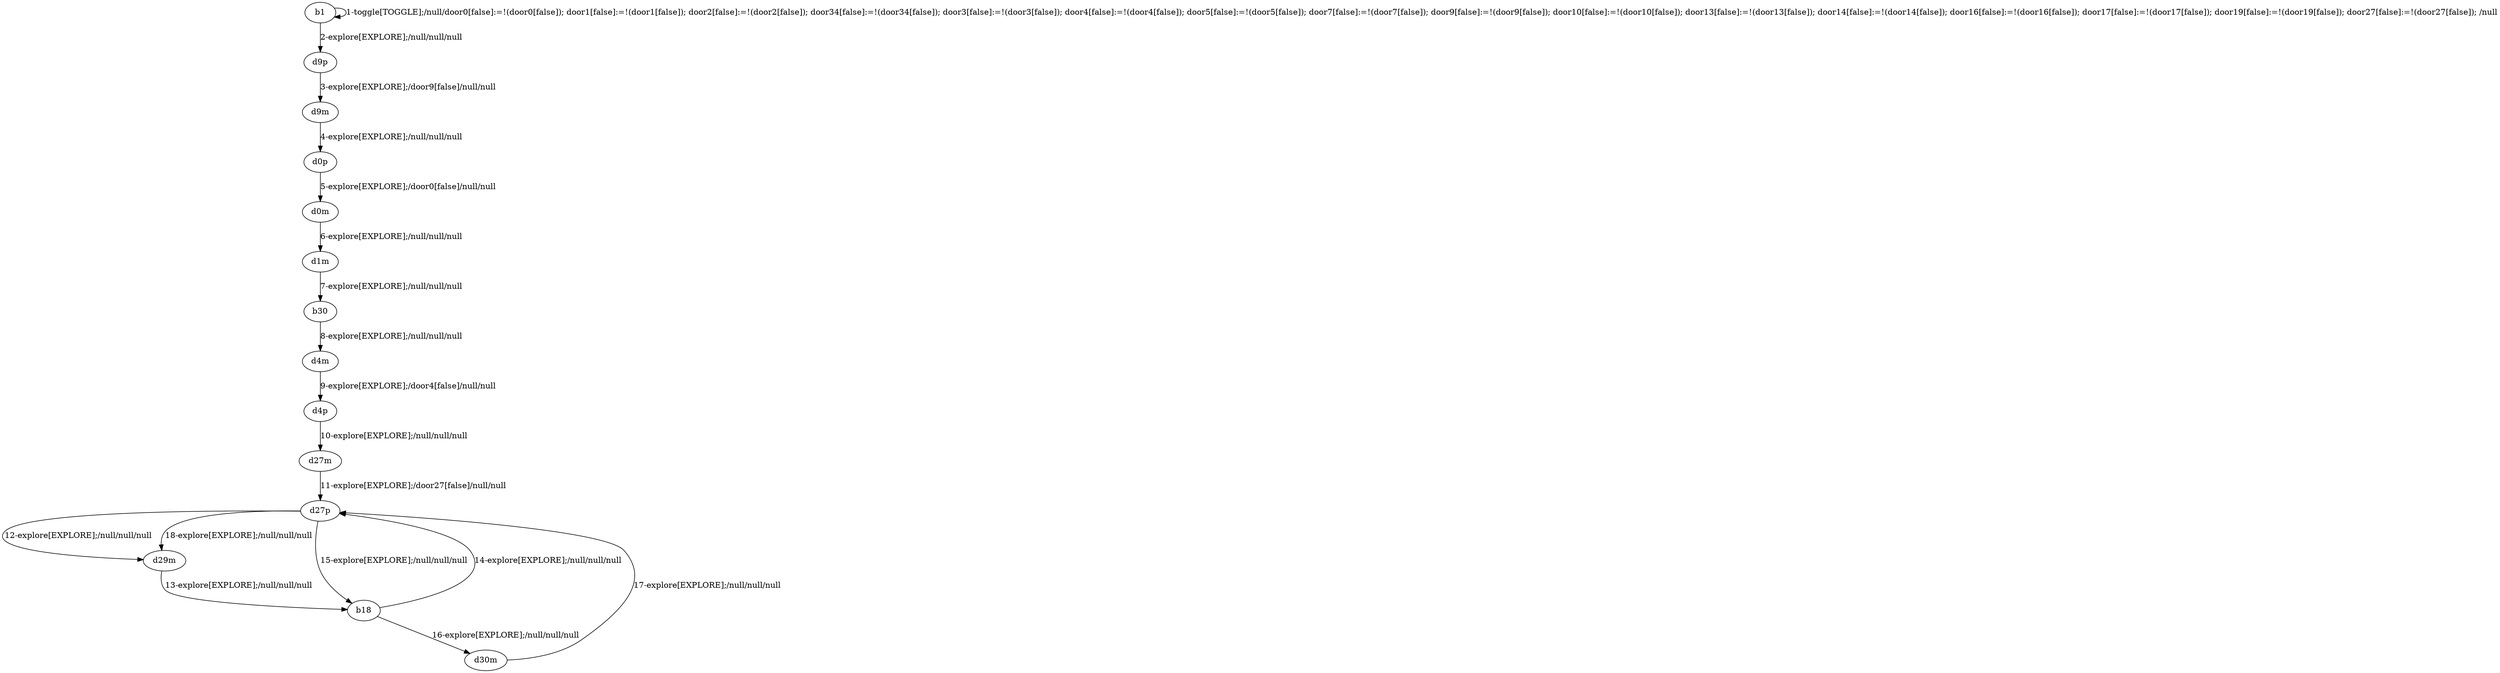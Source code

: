 # Total number of goals covered by this test: 2
# d27p --> b18
# b18 --> d30m

digraph g {
"b1" -> "b1" [label = "1-toggle[TOGGLE];/null/door0[false]:=!(door0[false]); door1[false]:=!(door1[false]); door2[false]:=!(door2[false]); door34[false]:=!(door34[false]); door3[false]:=!(door3[false]); door4[false]:=!(door4[false]); door5[false]:=!(door5[false]); door7[false]:=!(door7[false]); door9[false]:=!(door9[false]); door10[false]:=!(door10[false]); door13[false]:=!(door13[false]); door14[false]:=!(door14[false]); door16[false]:=!(door16[false]); door17[false]:=!(door17[false]); door19[false]:=!(door19[false]); door27[false]:=!(door27[false]); /null"];
"b1" -> "d9p" [label = "2-explore[EXPLORE];/null/null/null"];
"d9p" -> "d9m" [label = "3-explore[EXPLORE];/door9[false]/null/null"];
"d9m" -> "d0p" [label = "4-explore[EXPLORE];/null/null/null"];
"d0p" -> "d0m" [label = "5-explore[EXPLORE];/door0[false]/null/null"];
"d0m" -> "d1m" [label = "6-explore[EXPLORE];/null/null/null"];
"d1m" -> "b30" [label = "7-explore[EXPLORE];/null/null/null"];
"b30" -> "d4m" [label = "8-explore[EXPLORE];/null/null/null"];
"d4m" -> "d4p" [label = "9-explore[EXPLORE];/door4[false]/null/null"];
"d4p" -> "d27m" [label = "10-explore[EXPLORE];/null/null/null"];
"d27m" -> "d27p" [label = "11-explore[EXPLORE];/door27[false]/null/null"];
"d27p" -> "d29m" [label = "12-explore[EXPLORE];/null/null/null"];
"d29m" -> "b18" [label = "13-explore[EXPLORE];/null/null/null"];
"b18" -> "d27p" [label = "14-explore[EXPLORE];/null/null/null"];
"d27p" -> "b18" [label = "15-explore[EXPLORE];/null/null/null"];
"b18" -> "d30m" [label = "16-explore[EXPLORE];/null/null/null"];
"d30m" -> "d27p" [label = "17-explore[EXPLORE];/null/null/null"];
"d27p" -> "d29m" [label = "18-explore[EXPLORE];/null/null/null"];
}